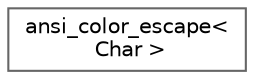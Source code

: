 digraph "类继承关系图"
{
 // LATEX_PDF_SIZE
  bgcolor="transparent";
  edge [fontname=Helvetica,fontsize=10,labelfontname=Helvetica,labelfontsize=10];
  node [fontname=Helvetica,fontsize=10,shape=box,height=0.2,width=0.4];
  rankdir="LR";
  Node0 [id="Node000000",label="ansi_color_escape\<\l Char \>",height=0.2,width=0.4,color="grey40", fillcolor="white", style="filled",URL="$structdetail_1_1ansi__color__escape.html",tooltip=" "];
}
